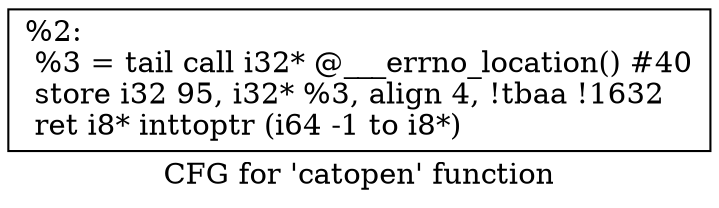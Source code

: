digraph "CFG for 'catopen' function" {
	label="CFG for 'catopen' function";

	Node0x1b4e0b0 [shape=record,label="{%2:\l  %3 = tail call i32* @___errno_location() #40\l  store i32 95, i32* %3, align 4, !tbaa !1632\l  ret i8* inttoptr (i64 -1 to i8*)\l}"];
}
